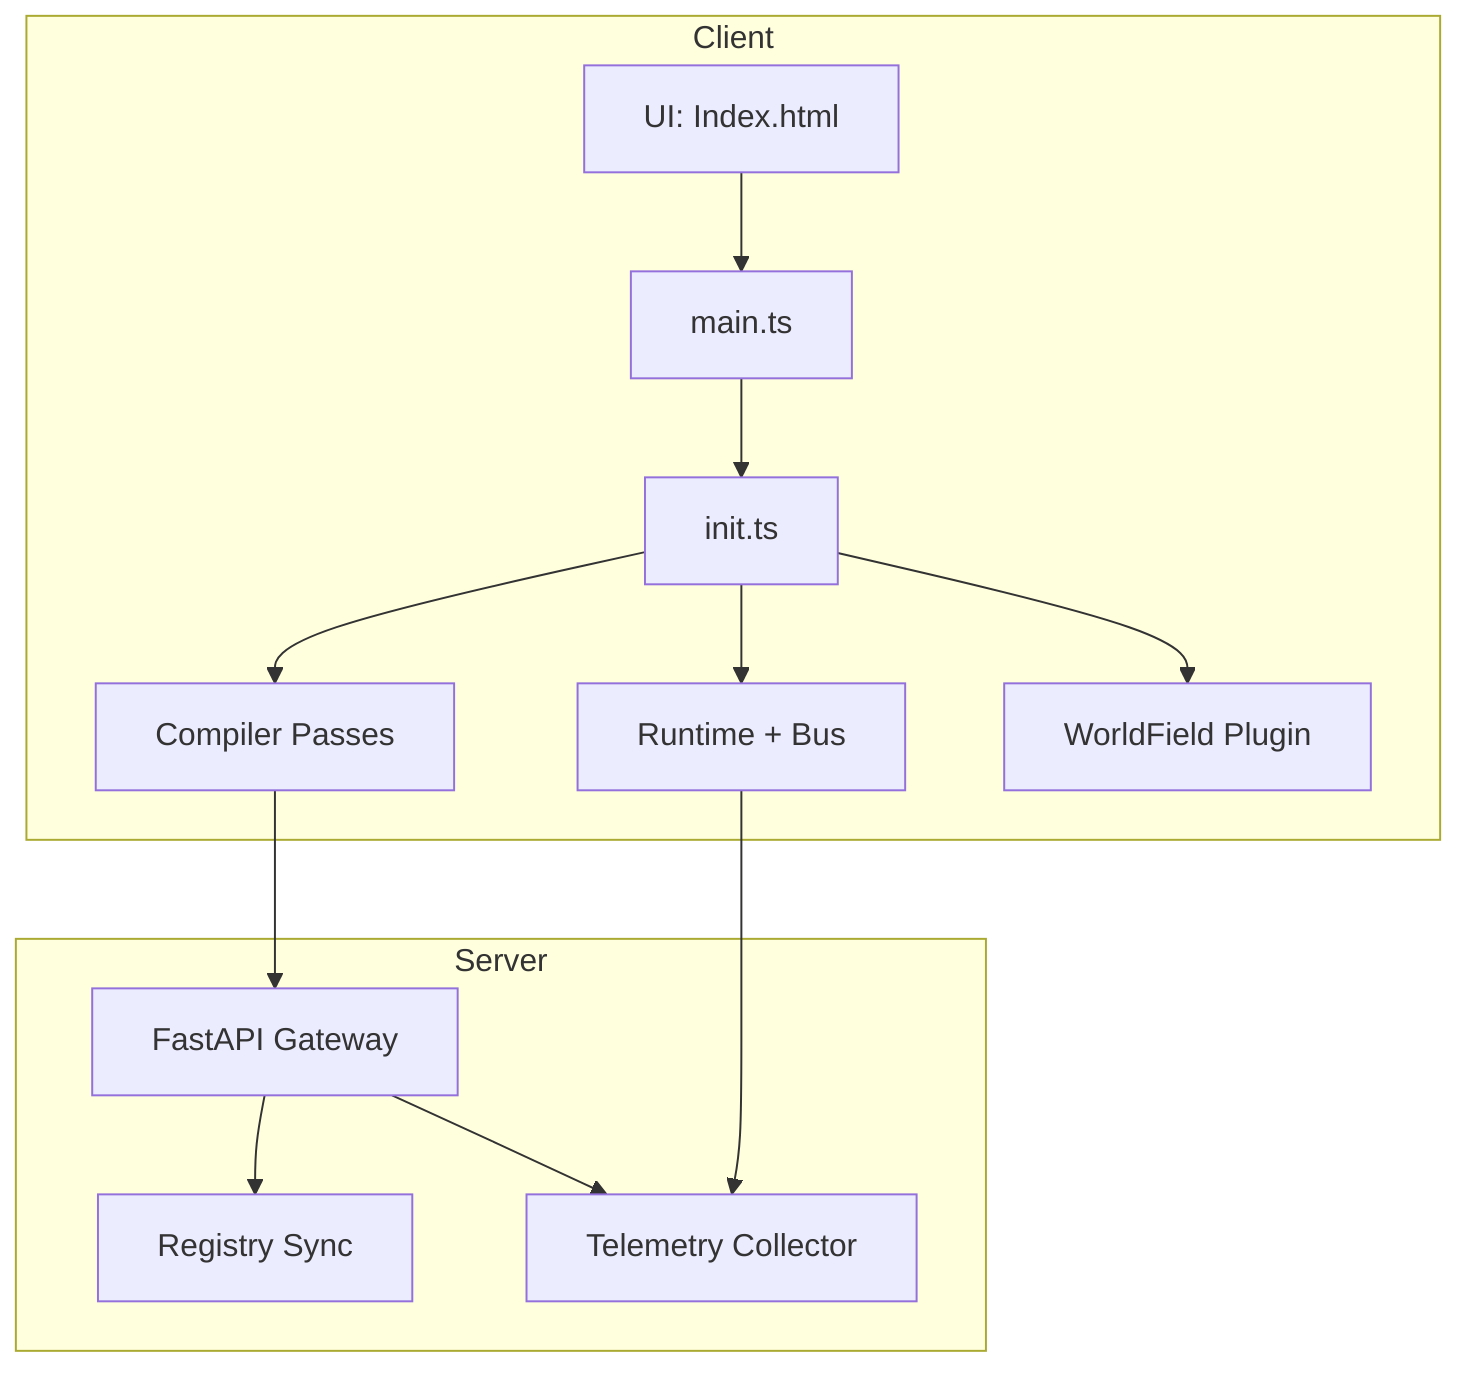 flowchart TD
  subgraph Client
    A[UI: Index.html] --> B[main.ts]
    B --> C[init.ts]
    C --> D[Compiler Passes]
    C --> E[Runtime + Bus]
    C --> F[WorldField Plugin]
  end

  subgraph Server
    G[FastAPI Gateway] --> H[Registry Sync]
    G --> I[Telemetry Collector]
  end

  D --> G
  E --> I